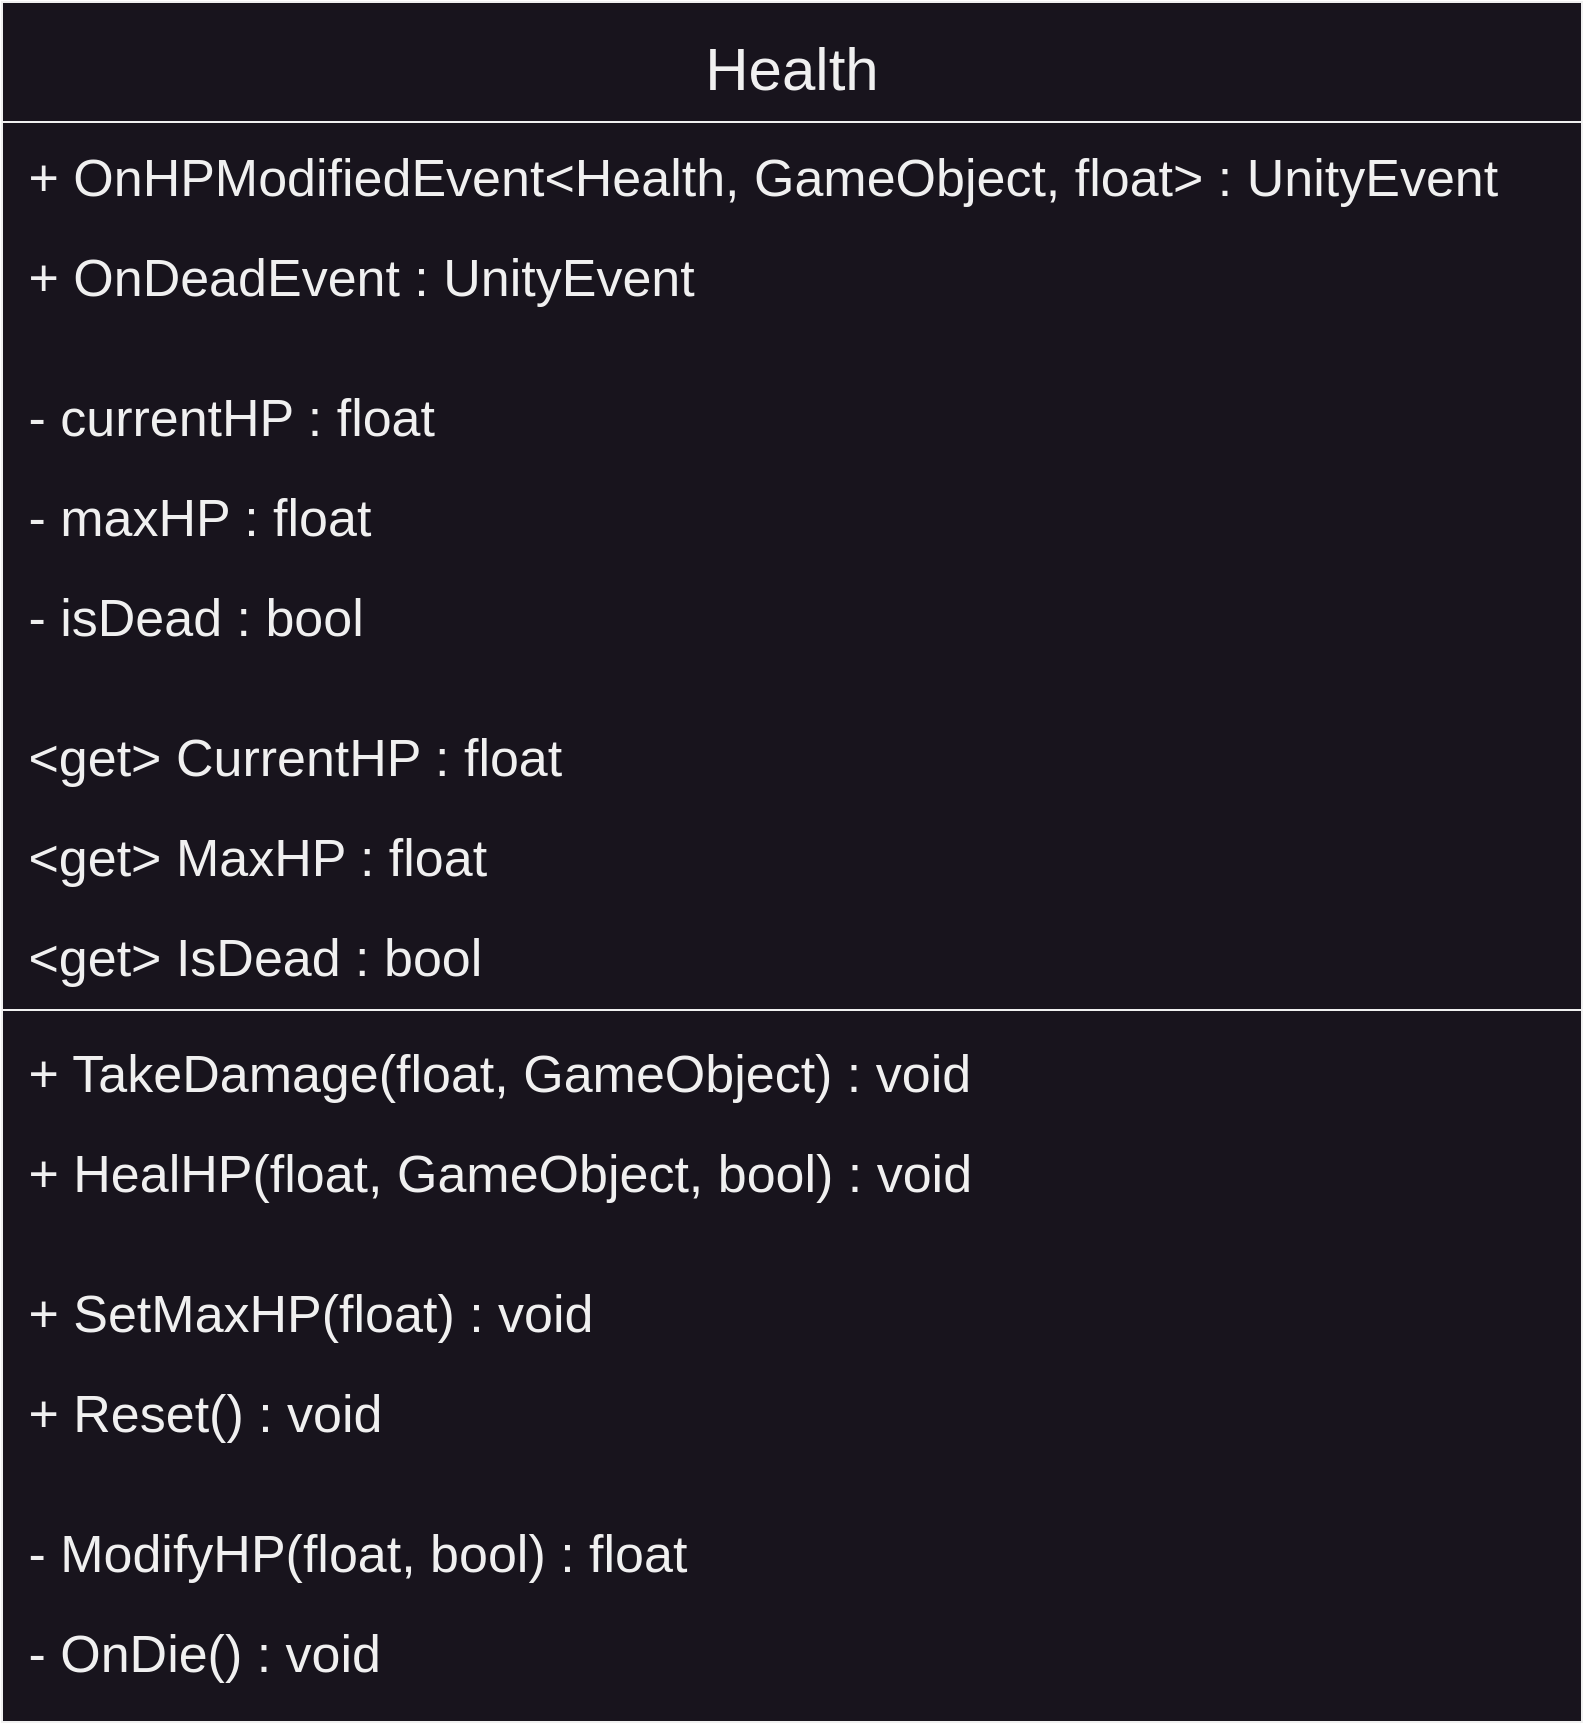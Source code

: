 <mxfile>
    <diagram id="BKILPW1IuSugFtAOsl0F" name="Page-1">
        <mxGraphModel dx="2459" dy="2592" grid="1" gridSize="10" guides="1" tooltips="1" connect="1" arrows="1" fold="1" page="1" pageScale="1" pageWidth="1169" pageHeight="827" math="0" shadow="0">
            <root>
                <mxCell id="0"/>
                <mxCell id="1" parent="0"/>
                <mxCell id="6" value="Health" style="swimlane;fontStyle=0;align=center;verticalAlign=middle;childLayout=stackLayout;horizontal=1;startSize=60;horizontalStack=0;resizeParent=1;resizeLast=0;collapsible=1;marginBottom=0;rounded=0;shadow=0;strokeWidth=1;spacingTop=0;spacingBottom=0;spacingRight=0;fillColor=#18141D;swimlaneFillColor=#18141D;fillStyle=solid;fontColor=#F0F0F0;strokeColor=#F0F0F0;fontSize=30;" parent="1" vertex="1">
                    <mxGeometry x="-970" y="-840" width="790" height="860" as="geometry">
                        <mxRectangle x="-791.5" y="-581" width="160" height="26" as="alternateBounds"/>
                    </mxGeometry>
                </mxCell>
                <mxCell id="8" value=" + OnHPModifiedEvent&lt;Health, GameObject, float&gt; : UnityEvent" style="text;align=left;verticalAlign=middle;spacingLeft=4;spacingRight=4;overflow=hidden;rotatable=0;points=[[0,0.5],[1,0.5]];portConstraint=eastwest;rounded=0;shadow=0;html=0;fontColor=#F0F0F0;fontSize=26;" parent="6" vertex="1">
                    <mxGeometry y="60" width="790" height="50" as="geometry"/>
                </mxCell>
                <mxCell id="7" value=" + OnDeadEvent : UnityEvent" style="text;align=left;verticalAlign=middle;spacingLeft=4;spacingRight=4;overflow=hidden;rotatable=0;points=[[0,0.5],[1,0.5]];portConstraint=eastwest;rounded=0;shadow=0;html=0;fontColor=#F0F0F0;fontSize=26;" parent="6" vertex="1">
                    <mxGeometry y="110" width="790" height="50" as="geometry"/>
                </mxCell>
                <mxCell id="33" value=" " style="text;align=left;verticalAlign=middle;spacingLeft=4;spacingRight=4;overflow=hidden;rotatable=0;points=[[0,0.5],[1,0.5]];portConstraint=eastwest;rounded=0;shadow=0;html=0;fontSize=26;" parent="6" vertex="1">
                    <mxGeometry y="160" width="790" height="20" as="geometry"/>
                </mxCell>
                <mxCell id="10" value=" - currentHP : float" style="text;align=left;verticalAlign=middle;spacingLeft=4;spacingRight=4;overflow=hidden;rotatable=0;points=[[0,0.5],[1,0.5]];portConstraint=eastwest;rounded=0;shadow=0;html=0;fontColor=#F0F0F0;fontSize=26;" parent="6" vertex="1">
                    <mxGeometry y="180" width="790" height="50" as="geometry"/>
                </mxCell>
                <mxCell id="18" value=" - maxHP : float" style="text;align=left;verticalAlign=middle;spacingLeft=4;spacingRight=4;overflow=hidden;rotatable=0;points=[[0,0.5],[1,0.5]];portConstraint=eastwest;rounded=0;shadow=0;html=0;fontColor=#F0F0F0;fontSize=26;" parent="6" vertex="1">
                    <mxGeometry y="230" width="790" height="50" as="geometry"/>
                </mxCell>
                <mxCell id="25" value=" - isDead : bool" style="text;align=left;verticalAlign=middle;spacingLeft=4;spacingRight=4;overflow=hidden;rotatable=0;points=[[0,0.5],[1,0.5]];portConstraint=eastwest;rounded=0;shadow=0;html=0;fontColor=#F0F0F0;fontSize=26;" parent="6" vertex="1">
                    <mxGeometry y="280" width="790" height="50" as="geometry"/>
                </mxCell>
                <mxCell id="36" value=" " style="text;align=left;verticalAlign=middle;spacingLeft=4;spacingRight=4;overflow=hidden;rotatable=0;points=[[0,0.5],[1,0.5]];portConstraint=eastwest;rounded=0;shadow=0;html=0;fontSize=26;" parent="6" vertex="1">
                    <mxGeometry y="330" width="790" height="20" as="geometry"/>
                </mxCell>
                <mxCell id="37" value=" &lt;get&gt; CurrentHP : float" style="text;align=left;verticalAlign=middle;spacingLeft=4;spacingRight=4;overflow=hidden;rotatable=0;points=[[0,0.5],[1,0.5]];portConstraint=eastwest;rounded=0;shadow=0;html=0;fontColor=#F0F0F0;fontSize=26;" parent="6" vertex="1">
                    <mxGeometry y="350" width="790" height="50" as="geometry"/>
                </mxCell>
                <mxCell id="30" value=" &lt;get&gt; MaxHP : float" style="text;align=left;verticalAlign=middle;spacingLeft=4;spacingRight=4;overflow=hidden;rotatable=0;points=[[0,0.5],[1,0.5]];portConstraint=eastwest;rounded=0;shadow=0;html=0;fontColor=#F0F0F0;fontSize=26;" parent="6" vertex="1">
                    <mxGeometry y="400" width="790" height="50" as="geometry"/>
                </mxCell>
                <mxCell id="38" value=" &lt;get&gt; IsDead : bool" style="text;align=left;verticalAlign=middle;spacingLeft=4;spacingRight=4;overflow=hidden;rotatable=0;points=[[0,0.5],[1,0.5]];portConstraint=eastwest;rounded=0;shadow=0;html=0;fontColor=#F0F0F0;fontSize=26;" parent="6" vertex="1">
                    <mxGeometry y="450" width="790" height="50" as="geometry"/>
                </mxCell>
                <mxCell id="11" value="" style="line;html=1;strokeWidth=1;align=left;verticalAlign=middle;spacingTop=-1;spacingLeft=3;spacingRight=3;rotatable=0;labelPosition=right;points=[];portConstraint=eastwest;strokeColor=#F0F0F0;fontSize=26;" parent="6" vertex="1">
                    <mxGeometry y="500" width="790" height="8" as="geometry"/>
                </mxCell>
                <mxCell id="12" value=" + TakeDamage(float, GameObject) : void" style="text;align=left;verticalAlign=middle;spacingLeft=4;spacingRight=4;overflow=hidden;rotatable=0;points=[[0,0.5],[1,0.5]];portConstraint=eastwest;rounded=0;shadow=0;html=0;fontColor=#F0F0F0;fontSize=26;" parent="6" vertex="1">
                    <mxGeometry y="508" width="790" height="50" as="geometry"/>
                </mxCell>
                <mxCell id="23" value=" + HealHP(float, GameObject, bool) : void" style="text;align=left;verticalAlign=middle;spacingLeft=4;spacingRight=4;overflow=hidden;rotatable=0;points=[[0,0.5],[1,0.5]];portConstraint=eastwest;rounded=0;shadow=0;html=0;fontColor=#F0F0F0;fontSize=26;" parent="6" vertex="1">
                    <mxGeometry y="558" width="790" height="50" as="geometry"/>
                </mxCell>
                <mxCell id="34" value=" " style="text;align=left;verticalAlign=middle;spacingLeft=4;spacingRight=4;overflow=hidden;rotatable=0;points=[[0,0.5],[1,0.5]];portConstraint=eastwest;rounded=0;shadow=0;html=0;fontSize=26;" parent="6" vertex="1">
                    <mxGeometry y="608" width="790" height="20" as="geometry"/>
                </mxCell>
                <mxCell id="42" value=" + SetMaxHP(float) : void" style="text;align=left;verticalAlign=middle;spacingLeft=4;spacingRight=4;overflow=hidden;rotatable=0;points=[[0,0.5],[1,0.5]];portConstraint=eastwest;rounded=0;shadow=0;html=0;fontColor=#F0F0F0;fontSize=26;" vertex="1" parent="6">
                    <mxGeometry y="628" width="790" height="50" as="geometry"/>
                </mxCell>
                <mxCell id="43" value=" + Reset() : void" style="text;align=left;verticalAlign=middle;spacingLeft=4;spacingRight=4;overflow=hidden;rotatable=0;points=[[0,0.5],[1,0.5]];portConstraint=eastwest;rounded=0;shadow=0;html=0;fontColor=#F0F0F0;fontSize=26;" vertex="1" parent="6">
                    <mxGeometry y="678" width="790" height="50" as="geometry"/>
                </mxCell>
                <mxCell id="44" value=" " style="text;align=left;verticalAlign=middle;spacingLeft=4;spacingRight=4;overflow=hidden;rotatable=0;points=[[0,0.5],[1,0.5]];portConstraint=eastwest;rounded=0;shadow=0;html=0;fontSize=26;" vertex="1" parent="6">
                    <mxGeometry y="728" width="790" height="20" as="geometry"/>
                </mxCell>
                <mxCell id="24" value=" - ModifyHP(float, bool) : float" style="text;align=left;verticalAlign=middle;spacingLeft=4;spacingRight=4;overflow=hidden;rotatable=0;points=[[0,0.5],[1,0.5]];portConstraint=eastwest;rounded=0;shadow=0;html=0;fontColor=#F0F0F0;fontSize=26;" parent="6" vertex="1">
                    <mxGeometry y="748" width="790" height="50" as="geometry"/>
                </mxCell>
                <mxCell id="29" value=" - OnDie() : void" style="text;align=left;verticalAlign=middle;spacingLeft=4;spacingRight=4;overflow=hidden;rotatable=0;points=[[0,0.5],[1,0.5]];portConstraint=eastwest;rounded=0;shadow=0;html=0;fontColor=#F0F0F0;fontSize=26;" parent="6" vertex="1">
                    <mxGeometry y="798" width="790" height="50" as="geometry"/>
                </mxCell>
            </root>
        </mxGraphModel>
    </diagram>
</mxfile>